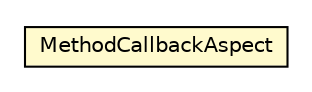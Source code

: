 #!/usr/local/bin/dot
#
# Class diagram 
# Generated by UMLGraph version 5.1 (http://www.umlgraph.org/)
#

digraph G {
	edge [fontname="Helvetica",fontsize=10,labelfontname="Helvetica",labelfontsize=10];
	node [fontname="Helvetica",fontsize=10,shape=plaintext];
	nodesep=0.25;
	ranksep=0.5;
	// org.androidtransfuse.analysis.astAnalyzer.MethodCallbackAspect
	c35587 [label=<<table title="org.androidtransfuse.analysis.astAnalyzer.MethodCallbackAspect" border="0" cellborder="1" cellspacing="0" cellpadding="2" port="p" bgcolor="lemonChiffon" href="./MethodCallbackAspect.html">
		<tr><td><table border="0" cellspacing="0" cellpadding="1">
<tr><td align="center" balign="center"> MethodCallbackAspect </td></tr>
		</table></td></tr>
		</table>>, fontname="Helvetica", fontcolor="black", fontsize=10.0];
}

